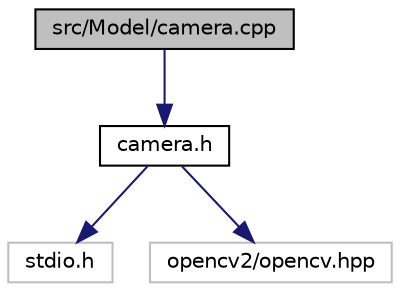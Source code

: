digraph "src/Model/camera.cpp"
{
 // LATEX_PDF_SIZE
  edge [fontname="Helvetica",fontsize="10",labelfontname="Helvetica",labelfontsize="10"];
  node [fontname="Helvetica",fontsize="10",shape=record];
  Node1 [label="src/Model/camera.cpp",height=0.2,width=0.4,color="black", fillcolor="grey75", style="filled", fontcolor="black",tooltip="Implemantation of the Camera class."];
  Node1 -> Node2 [color="midnightblue",fontsize="10",style="solid",fontname="Helvetica"];
  Node2 [label="camera.h",height=0.2,width=0.4,color="black", fillcolor="white", style="filled",URL="$camera_8h.html",tooltip="Header of the camera.cpp file."];
  Node2 -> Node3 [color="midnightblue",fontsize="10",style="solid",fontname="Helvetica"];
  Node3 [label="stdio.h",height=0.2,width=0.4,color="grey75", fillcolor="white", style="filled",tooltip=" "];
  Node2 -> Node4 [color="midnightblue",fontsize="10",style="solid",fontname="Helvetica"];
  Node4 [label="opencv2/opencv.hpp",height=0.2,width=0.4,color="grey75", fillcolor="white", style="filled",tooltip=" "];
}
